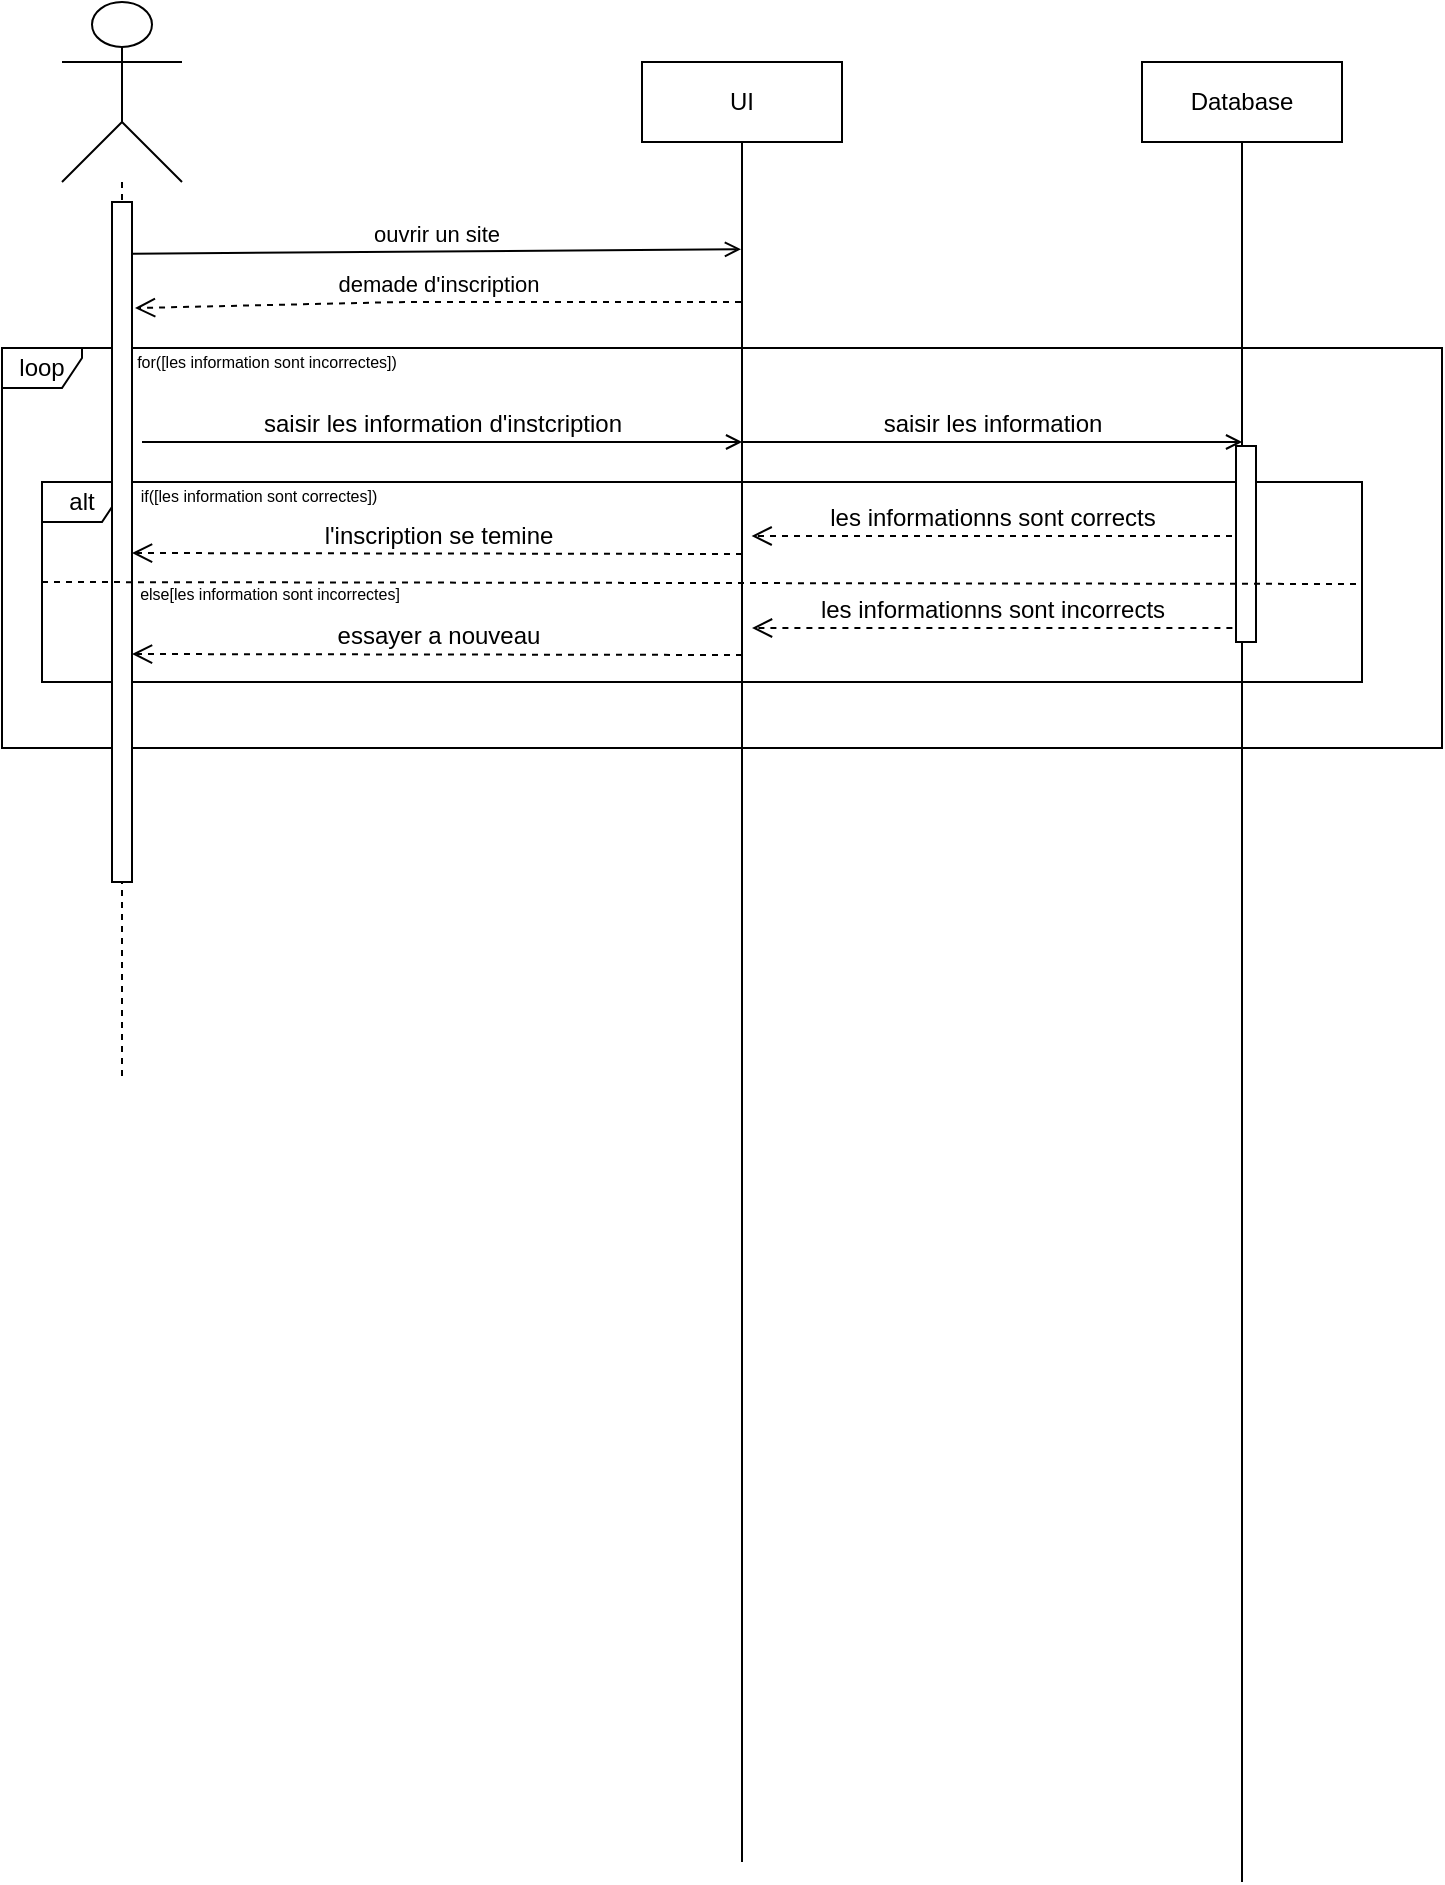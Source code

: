 <mxfile>
    <diagram id="Tgz0-d4jHKlGSeKZeXzf" name="Page-1">
        <mxGraphModel dx="1716" dy="934" grid="1" gridSize="10" guides="1" tooltips="1" connect="1" arrows="1" fold="1" page="1" pageScale="1" pageWidth="850" pageHeight="1100" math="0" shadow="0">
            <root>
                <mxCell id="0"/>
                <mxCell id="1" parent="0"/>
                <mxCell id="7" value="" style="shape=umlLifeline;participant=umlActor;perimeter=lifelinePerimeter;whiteSpace=wrap;html=1;container=1;collapsible=0;recursiveResize=0;verticalAlign=top;spacingTop=36;outlineConnect=0;size=90;" vertex="1" parent="1">
                    <mxGeometry x="80" y="50" width="60" height="540" as="geometry"/>
                </mxCell>
                <mxCell id="9" value="UI" style="shape=umlLifeline;perimeter=lifelinePerimeter;whiteSpace=wrap;html=1;container=1;collapsible=0;recursiveResize=0;outlineConnect=0;lifelineDashed=0;" vertex="1" parent="1">
                    <mxGeometry x="370" y="80" width="100" height="900" as="geometry"/>
                </mxCell>
                <mxCell id="10" value="Database" style="shape=umlLifeline;perimeter=lifelinePerimeter;whiteSpace=wrap;html=1;container=1;collapsible=0;recursiveResize=0;outlineConnect=0;lifelineDashed=0;" vertex="1" parent="1">
                    <mxGeometry x="620" y="80" width="100" height="910" as="geometry"/>
                </mxCell>
                <mxCell id="11" value="loop" style="shape=umlFrame;whiteSpace=wrap;html=1;width=40;height=20;" vertex="1" parent="1">
                    <mxGeometry x="50" y="223" width="720" height="200" as="geometry"/>
                </mxCell>
                <mxCell id="12" value="alt" style="shape=umlFrame;whiteSpace=wrap;html=1;width=40;height=20;" vertex="1" parent="1">
                    <mxGeometry x="70" y="290" width="660" height="100" as="geometry"/>
                </mxCell>
                <mxCell id="15" value="ouvrir un site" style="html=1;verticalAlign=bottom;endArrow=open;entryX=0.495;entryY=0.104;entryDx=0;entryDy=0;entryPerimeter=0;exitX=1.05;exitY=0.076;exitDx=0;exitDy=0;exitPerimeter=0;endFill=0;" edge="1" parent="1" source="19" target="9">
                    <mxGeometry width="80" relative="1" as="geometry">
                        <mxPoint x="220" y="180" as="sourcePoint"/>
                        <mxPoint x="300" y="180" as="targetPoint"/>
                    </mxGeometry>
                </mxCell>
                <mxCell id="16" value="demade d'inscription" style="html=1;verticalAlign=bottom;endArrow=open;dashed=1;endSize=8;entryX=1.15;entryY=0.156;entryDx=0;entryDy=0;entryPerimeter=0;" edge="1" parent="1" source="9" target="19">
                    <mxGeometry relative="1" as="geometry">
                        <mxPoint x="300" y="200" as="sourcePoint"/>
                        <mxPoint x="220" y="200" as="targetPoint"/>
                        <Array as="points">
                            <mxPoint x="370" y="200"/>
                            <mxPoint x="250" y="200"/>
                        </Array>
                    </mxGeometry>
                </mxCell>
                <mxCell id="18" value="&lt;font style=&quot;font-size: 8px&quot;&gt;for([les information sont incorrectes])&lt;/font&gt;" style="text;html=1;strokeColor=none;fillColor=none;align=center;verticalAlign=middle;whiteSpace=wrap;rounded=0;" vertex="1" parent="1">
                    <mxGeometry x="115" y="220" width="135" height="17" as="geometry"/>
                </mxCell>
                <mxCell id="19" value="" style="html=1;points=[];perimeter=orthogonalPerimeter;" vertex="1" parent="1">
                    <mxGeometry x="105" y="150" width="10" height="340" as="geometry"/>
                </mxCell>
                <mxCell id="21" value="&lt;font style=&quot;font-size: 12px&quot;&gt;saisir les information d'instcription&lt;/font&gt;" style="html=1;verticalAlign=bottom;endArrow=open;entryX=0.514;entryY=0.185;entryDx=0;entryDy=0;entryPerimeter=0;endFill=0;" edge="1" parent="1">
                    <mxGeometry width="80" relative="1" as="geometry">
                        <mxPoint x="120" y="270" as="sourcePoint"/>
                        <mxPoint x="420.08" y="270" as="targetPoint"/>
                    </mxGeometry>
                </mxCell>
                <mxCell id="24" value="" style="html=1;points=[];perimeter=orthogonalPerimeter;" vertex="1" parent="1">
                    <mxGeometry x="667" y="272" width="10" height="98" as="geometry"/>
                </mxCell>
                <mxCell id="25" value="&lt;font style=&quot;font-size: 8px&quot;&gt;if([les information sont correctes])&lt;/font&gt;" style="text;html=1;strokeColor=none;fillColor=none;align=center;verticalAlign=middle;whiteSpace=wrap;rounded=0;" vertex="1" parent="1">
                    <mxGeometry x="116" y="291" width="125" height="10" as="geometry"/>
                </mxCell>
                <mxCell id="26" value="&lt;font style=&quot;font-size: 12px&quot;&gt;les informationns sont corrects&lt;/font&gt;" style="html=1;verticalAlign=bottom;endArrow=open;dashed=1;endSize=8;fontSize=10;entryX=0.53;entryY=0.3;entryDx=0;entryDy=0;entryPerimeter=0;" edge="1" parent="1">
                    <mxGeometry relative="1" as="geometry">
                        <mxPoint x="665" y="317" as="sourcePoint"/>
                        <mxPoint x="424.8" y="317" as="targetPoint"/>
                    </mxGeometry>
                </mxCell>
                <mxCell id="27" value="&lt;font style=&quot;font-size: 12px&quot;&gt;l'inscription se temine&lt;/font&gt;" style="html=1;verticalAlign=bottom;endArrow=open;dashed=1;endSize=8;fontSize=10;entryX=0.53;entryY=0.3;entryDx=0;entryDy=0;entryPerimeter=0;" edge="1" parent="1">
                    <mxGeometry relative="1" as="geometry">
                        <mxPoint x="420" y="326" as="sourcePoint"/>
                        <mxPoint x="115.0" y="325.5" as="targetPoint"/>
                    </mxGeometry>
                </mxCell>
                <mxCell id="28" value="" style="endArrow=none;dashed=1;html=1;fontSize=12;entryX=0.999;entryY=0.51;entryDx=0;entryDy=0;entryPerimeter=0;exitX=0;exitY=0.5;exitDx=0;exitDy=0;exitPerimeter=0;" edge="1" parent="1" source="12" target="12">
                    <mxGeometry width="50" height="50" relative="1" as="geometry">
                        <mxPoint x="220" y="590" as="sourcePoint"/>
                        <mxPoint x="270" y="540" as="targetPoint"/>
                    </mxGeometry>
                </mxCell>
                <mxCell id="29" value="&lt;span style=&quot;font-size: 12px&quot;&gt;saisir les information&lt;/span&gt;" style="html=1;verticalAlign=bottom;endArrow=open;entryX=0.514;entryY=0.185;entryDx=0;entryDy=0;entryPerimeter=0;endFill=0;" edge="1" parent="1">
                    <mxGeometry width="80" relative="1" as="geometry">
                        <mxPoint x="420" y="270" as="sourcePoint"/>
                        <mxPoint x="670.08" y="270" as="targetPoint"/>
                    </mxGeometry>
                </mxCell>
                <mxCell id="30" value="&lt;font style=&quot;font-size: 8px&quot;&gt;else[les information sont incorrectes]&lt;/font&gt;" style="text;html=1;strokeColor=none;fillColor=none;align=center;verticalAlign=middle;whiteSpace=wrap;rounded=0;" vertex="1" parent="1">
                    <mxGeometry x="114" y="340" width="140" height="10" as="geometry"/>
                </mxCell>
                <mxCell id="31" value="&lt;font style=&quot;font-size: 12px&quot;&gt;les informationns sont incorrects&lt;/font&gt;" style="html=1;verticalAlign=bottom;endArrow=open;dashed=1;endSize=8;fontSize=10;entryX=0.53;entryY=0.3;entryDx=0;entryDy=0;entryPerimeter=0;" edge="1" parent="1">
                    <mxGeometry relative="1" as="geometry">
                        <mxPoint x="665.2" y="363" as="sourcePoint"/>
                        <mxPoint x="425.0" y="363" as="targetPoint"/>
                    </mxGeometry>
                </mxCell>
                <mxCell id="32" value="&lt;span style=&quot;font-size: 12px&quot;&gt;essayer a nouveau&lt;/span&gt;" style="html=1;verticalAlign=bottom;endArrow=open;dashed=1;endSize=8;fontSize=10;entryX=0.53;entryY=0.3;entryDx=0;entryDy=0;entryPerimeter=0;" edge="1" parent="1">
                    <mxGeometry relative="1" as="geometry">
                        <mxPoint x="420" y="376.5" as="sourcePoint"/>
                        <mxPoint x="115.0" y="376" as="targetPoint"/>
                    </mxGeometry>
                </mxCell>
            </root>
        </mxGraphModel>
    </diagram>
</mxfile>